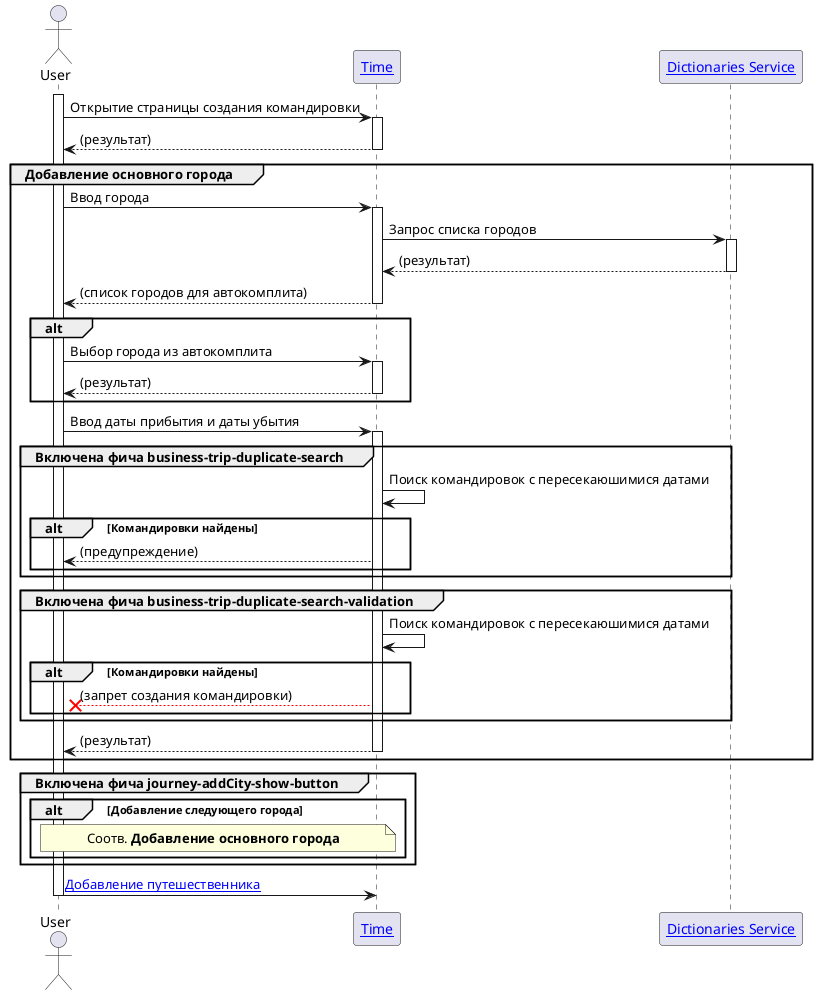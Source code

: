 @startuml
'https://plantuml.com/sequence-diagram

actor User
participant "[[/architect/components/applications.time Time]]" as Time
participant "[[/architect/components/services.dictionaries Dictionaries Service]]" as Dictionaries

activate User

User -> Time ++ : Открытие страницы создания командировки
return (результат)

group Добавление основного города
    User -> Time ++ : Ввод города
    Time -> Dictionaries ++ : Запрос списка городов
    return (результат)
    return (список городов для автокомплита)
    alt
        User -> Time ++ : Выбор города из автокомплита
        return (результат)
    end
    User -> Time ++ : Ввод даты прибытия и даты убытия
    group Включена фича business-trip-duplicate-search
        Time -> Time : Поиск командировок с пересекаюшимися датами
        alt Командировки найдены
            Time --> User : (предупреждение)
        end
    end
    group Включена фича business-trip-duplicate-search-validation
        Time -> Time : Поиск командировок с пересекаюшимися датами
        alt Командировки найдены
            Time -[#red]->x User : (запрет создания командировки)
        end
    end
    return (результат)
end
group Включена фича journey-addCity-show-button
    alt Добавление следующего города
        note over User, Time
        Соотв. **Добавление основного города**
        end note
    end
end

User -> Time : [[/architect/contexts/applications.time.businesstrip.creation.adding_traveller Добавление путешественника]]

deactivate User

@enduml
